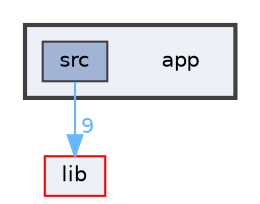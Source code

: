 digraph "app"
{
 // LATEX_PDF_SIZE
  bgcolor="transparent";
  edge [fontname=Helvetica,fontsize=10,labelfontname=Helvetica,labelfontsize=10];
  node [fontname=Helvetica,fontsize=10,shape=box,height=0.2,width=0.4];
  compound=true
  subgraph clusterdir_d422163b96683743ed3963d4aac17747 {
    graph [ bgcolor="#edf0f7", pencolor="grey25", label="", fontname=Helvetica,fontsize=10 style="filled,bold", URL="dir_d422163b96683743ed3963d4aac17747.html",tooltip=""]
    dir_d422163b96683743ed3963d4aac17747 [shape=plaintext, label="app"];
  dir_a8f641299cfea9f7461c2df1141b7786 [label="src", fillcolor="#a2b4d6", color="grey25", style="filled", URL="dir_a8f641299cfea9f7461c2df1141b7786.html",tooltip=""];
  }
  dir_97aefd0d527b934f1d99a682da8fe6a9 [label="lib", fillcolor="#edf0f7", color="red", style="filled", URL="dir_97aefd0d527b934f1d99a682da8fe6a9.html",tooltip=""];
  dir_a8f641299cfea9f7461c2df1141b7786->dir_97aefd0d527b934f1d99a682da8fe6a9 [headlabel="9", labeldistance=1.5 headhref="dir_000017_000012.html" href="dir_000017_000012.html" color="steelblue1" fontcolor="steelblue1"];
}

